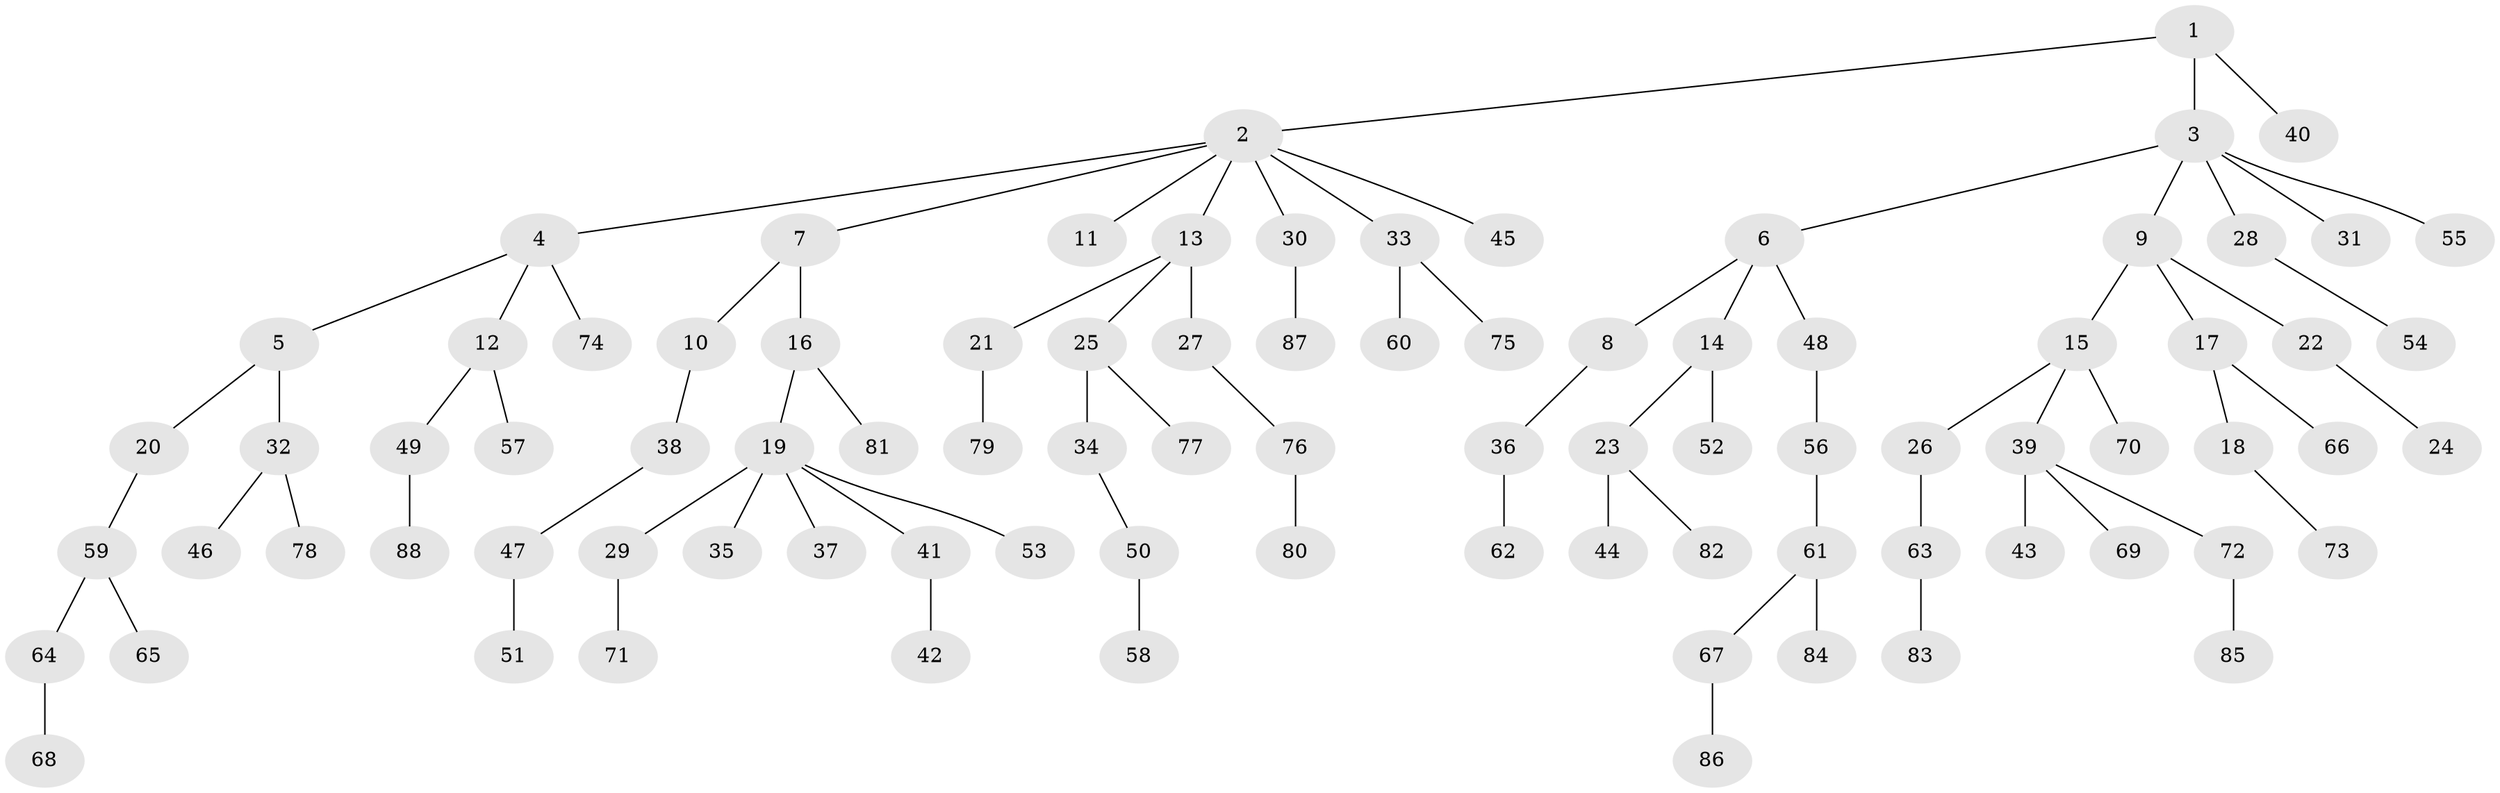 // coarse degree distribution, {1: 0.8, 2: 0.17142857142857143, 28: 0.02857142857142857}
// Generated by graph-tools (version 1.1) at 2025/55/03/04/25 21:55:47]
// undirected, 88 vertices, 87 edges
graph export_dot {
graph [start="1"]
  node [color=gray90,style=filled];
  1;
  2;
  3;
  4;
  5;
  6;
  7;
  8;
  9;
  10;
  11;
  12;
  13;
  14;
  15;
  16;
  17;
  18;
  19;
  20;
  21;
  22;
  23;
  24;
  25;
  26;
  27;
  28;
  29;
  30;
  31;
  32;
  33;
  34;
  35;
  36;
  37;
  38;
  39;
  40;
  41;
  42;
  43;
  44;
  45;
  46;
  47;
  48;
  49;
  50;
  51;
  52;
  53;
  54;
  55;
  56;
  57;
  58;
  59;
  60;
  61;
  62;
  63;
  64;
  65;
  66;
  67;
  68;
  69;
  70;
  71;
  72;
  73;
  74;
  75;
  76;
  77;
  78;
  79;
  80;
  81;
  82;
  83;
  84;
  85;
  86;
  87;
  88;
  1 -- 2;
  1 -- 3;
  1 -- 40;
  2 -- 4;
  2 -- 7;
  2 -- 11;
  2 -- 13;
  2 -- 30;
  2 -- 33;
  2 -- 45;
  3 -- 6;
  3 -- 9;
  3 -- 28;
  3 -- 31;
  3 -- 55;
  4 -- 5;
  4 -- 12;
  4 -- 74;
  5 -- 20;
  5 -- 32;
  6 -- 8;
  6 -- 14;
  6 -- 48;
  7 -- 10;
  7 -- 16;
  8 -- 36;
  9 -- 15;
  9 -- 17;
  9 -- 22;
  10 -- 38;
  12 -- 49;
  12 -- 57;
  13 -- 21;
  13 -- 25;
  13 -- 27;
  14 -- 23;
  14 -- 52;
  15 -- 26;
  15 -- 39;
  15 -- 70;
  16 -- 19;
  16 -- 81;
  17 -- 18;
  17 -- 66;
  18 -- 73;
  19 -- 29;
  19 -- 35;
  19 -- 37;
  19 -- 41;
  19 -- 53;
  20 -- 59;
  21 -- 79;
  22 -- 24;
  23 -- 44;
  23 -- 82;
  25 -- 34;
  25 -- 77;
  26 -- 63;
  27 -- 76;
  28 -- 54;
  29 -- 71;
  30 -- 87;
  32 -- 46;
  32 -- 78;
  33 -- 60;
  33 -- 75;
  34 -- 50;
  36 -- 62;
  38 -- 47;
  39 -- 43;
  39 -- 69;
  39 -- 72;
  41 -- 42;
  47 -- 51;
  48 -- 56;
  49 -- 88;
  50 -- 58;
  56 -- 61;
  59 -- 64;
  59 -- 65;
  61 -- 67;
  61 -- 84;
  63 -- 83;
  64 -- 68;
  67 -- 86;
  72 -- 85;
  76 -- 80;
}
